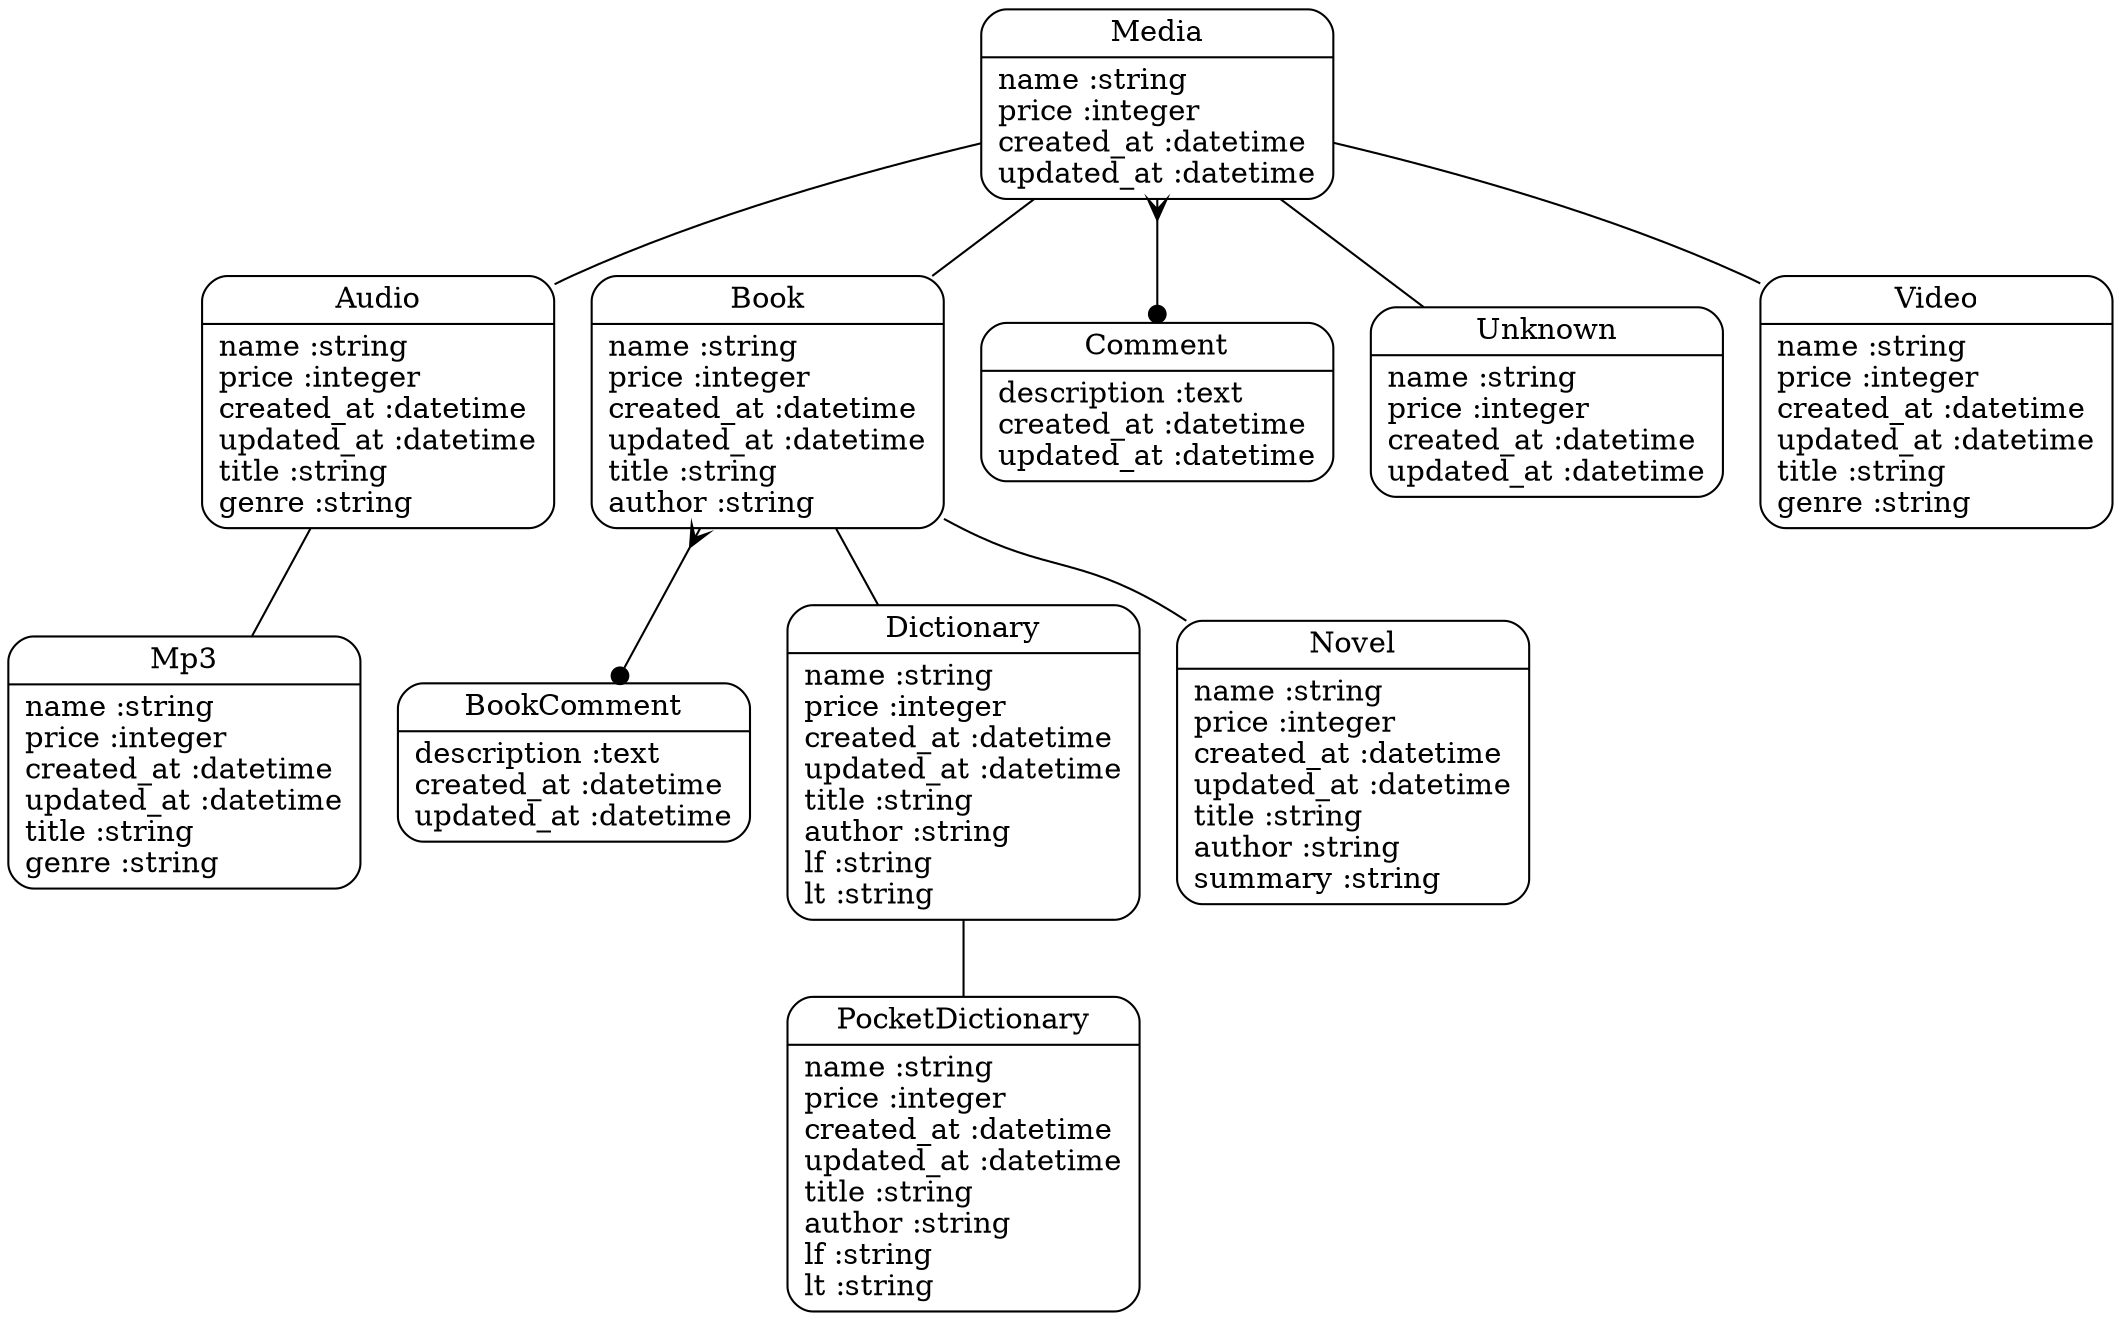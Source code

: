 digraph models_diagram {
	graph[overlap=false, splines=true]
	"Audio" [shape=Mrecord, label="{Audio|name :string\lprice :integer\lcreated_at :datetime\lupdated_at :datetime\ltitle :string\lgenre :string\l}"]
	"Book" [shape=Mrecord, label="{Book|name :string\lprice :integer\lcreated_at :datetime\lupdated_at :datetime\ltitle :string\lauthor :string\l}"]
	"BookComment" [shape=Mrecord, label="{BookComment|description :text\lcreated_at :datetime\lupdated_at :datetime\l}"]
	"Comment" [shape=Mrecord, label="{Comment|description :text\lcreated_at :datetime\lupdated_at :datetime\l}"]
	"Dictionary" [shape=Mrecord, label="{Dictionary|name :string\lprice :integer\lcreated_at :datetime\lupdated_at :datetime\ltitle :string\lauthor :string\llf :string\llt :string\l}"]
	"Media" [shape=Mrecord, label="{Media|name :string\lprice :integer\lcreated_at :datetime\lupdated_at :datetime\l}"]
	"Mp3" [shape=Mrecord, label="{Mp3|name :string\lprice :integer\lcreated_at :datetime\lupdated_at :datetime\ltitle :string\lgenre :string\l}"]
	"Novel" [shape=Mrecord, label="{Novel|name :string\lprice :integer\lcreated_at :datetime\lupdated_at :datetime\ltitle :string\lauthor :string\lsummary :string\l}"]
	"PocketDictionary" [shape=Mrecord, label="{PocketDictionary|name :string\lprice :integer\lcreated_at :datetime\lupdated_at :datetime\ltitle :string\lauthor :string\llf :string\llt :string\l}"]
	"Unknown" [shape=Mrecord, label="{Unknown|name :string\lprice :integer\lcreated_at :datetime\lupdated_at :datetime\l}"]
	"Video" [shape=Mrecord, label="{Video|name :string\lprice :integer\lcreated_at :datetime\lupdated_at :datetime\ltitle :string\lgenre :string\l}"]
	"Media" -> "Audio" [label="", arrowhead="none", arrowtail="onormal"]
	"Book" -> "BookComment" [arrowtail=crow, arrowhead=dot, dir=both]
	"Media" -> "Book" [label="", arrowhead="none", arrowtail="onormal"]
	"Book" -> "Dictionary" [label="", arrowhead="none", arrowtail="onormal"]
	"Media" -> "Comment" [arrowtail=crow, arrowhead=dot, dir=both]
	"Audio" -> "Mp3" [label="", arrowhead="none", arrowtail="onormal"]
	"Book" -> "Novel" [label="", arrowhead="none", arrowtail="onormal"]
	"Dictionary" -> "PocketDictionary" [label="", arrowhead="none", arrowtail="onormal"]
	"Media" -> "Unknown" [label="", arrowhead="none", arrowtail="onormal"]
	"Media" -> "Video" [label="", arrowhead="none", arrowtail="onormal"]
}

